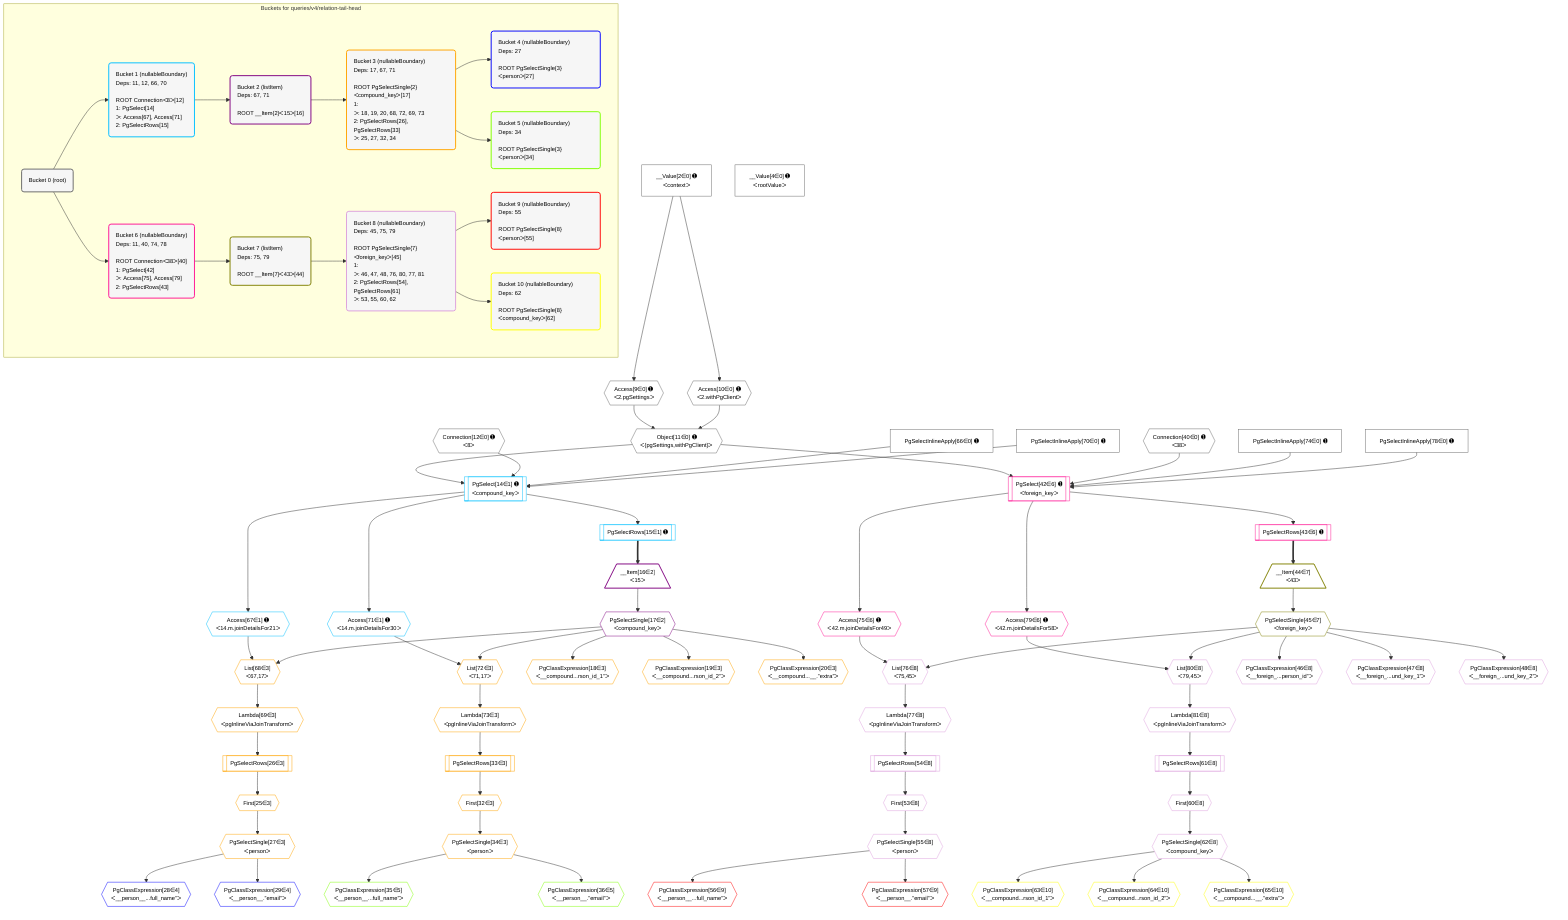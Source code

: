 %%{init: {'themeVariables': { 'fontSize': '12px'}}}%%
graph TD
    classDef path fill:#eee,stroke:#000,color:#000
    classDef plan fill:#fff,stroke-width:1px,color:#000
    classDef itemplan fill:#fff,stroke-width:2px,color:#000
    classDef unbatchedplan fill:#dff,stroke-width:1px,color:#000
    classDef sideeffectplan fill:#fcc,stroke-width:2px,color:#000
    classDef bucket fill:#f6f6f6,color:#000,stroke-width:2px,text-align:left


    %% plan dependencies
    Object11{{"Object[11∈0] ➊<br />ᐸ{pgSettings,withPgClient}ᐳ"}}:::plan
    Access9{{"Access[9∈0] ➊<br />ᐸ2.pgSettingsᐳ"}}:::plan
    Access10{{"Access[10∈0] ➊<br />ᐸ2.withPgClientᐳ"}}:::plan
    Access9 & Access10 --> Object11
    __Value2["__Value[2∈0] ➊<br />ᐸcontextᐳ"]:::plan
    __Value2 --> Access9
    __Value2 --> Access10
    __Value4["__Value[4∈0] ➊<br />ᐸrootValueᐳ"]:::plan
    Connection12{{"Connection[12∈0] ➊<br />ᐸ8ᐳ"}}:::plan
    Connection40{{"Connection[40∈0] ➊<br />ᐸ38ᐳ"}}:::plan
    PgSelectInlineApply66["PgSelectInlineApply[66∈0] ➊"]:::plan
    PgSelectInlineApply70["PgSelectInlineApply[70∈0] ➊"]:::plan
    PgSelectInlineApply74["PgSelectInlineApply[74∈0] ➊"]:::plan
    PgSelectInlineApply78["PgSelectInlineApply[78∈0] ➊"]:::plan
    PgSelect14[["PgSelect[14∈1] ➊<br />ᐸcompound_keyᐳ"]]:::plan
    Object11 & Connection12 & PgSelectInlineApply66 & PgSelectInlineApply70 --> PgSelect14
    PgSelectRows15[["PgSelectRows[15∈1] ➊"]]:::plan
    PgSelect14 --> PgSelectRows15
    Access67{{"Access[67∈1] ➊<br />ᐸ14.m.joinDetailsFor21ᐳ"}}:::plan
    PgSelect14 --> Access67
    Access71{{"Access[71∈1] ➊<br />ᐸ14.m.joinDetailsFor30ᐳ"}}:::plan
    PgSelect14 --> Access71
    __Item16[/"__Item[16∈2]<br />ᐸ15ᐳ"\]:::itemplan
    PgSelectRows15 ==> __Item16
    PgSelectSingle17{{"PgSelectSingle[17∈2]<br />ᐸcompound_keyᐳ"}}:::plan
    __Item16 --> PgSelectSingle17
    List68{{"List[68∈3]<br />ᐸ67,17ᐳ"}}:::plan
    Access67 & PgSelectSingle17 --> List68
    List72{{"List[72∈3]<br />ᐸ71,17ᐳ"}}:::plan
    Access71 & PgSelectSingle17 --> List72
    PgClassExpression18{{"PgClassExpression[18∈3]<br />ᐸ__compound...rson_id_1”ᐳ"}}:::plan
    PgSelectSingle17 --> PgClassExpression18
    PgClassExpression19{{"PgClassExpression[19∈3]<br />ᐸ__compound...rson_id_2”ᐳ"}}:::plan
    PgSelectSingle17 --> PgClassExpression19
    PgClassExpression20{{"PgClassExpression[20∈3]<br />ᐸ__compound...__.”extra”ᐳ"}}:::plan
    PgSelectSingle17 --> PgClassExpression20
    First25{{"First[25∈3]"}}:::plan
    PgSelectRows26[["PgSelectRows[26∈3]"]]:::plan
    PgSelectRows26 --> First25
    Lambda69{{"Lambda[69∈3]<br />ᐸpgInlineViaJoinTransformᐳ"}}:::plan
    Lambda69 --> PgSelectRows26
    PgSelectSingle27{{"PgSelectSingle[27∈3]<br />ᐸpersonᐳ"}}:::plan
    First25 --> PgSelectSingle27
    First32{{"First[32∈3]"}}:::plan
    PgSelectRows33[["PgSelectRows[33∈3]"]]:::plan
    PgSelectRows33 --> First32
    Lambda73{{"Lambda[73∈3]<br />ᐸpgInlineViaJoinTransformᐳ"}}:::plan
    Lambda73 --> PgSelectRows33
    PgSelectSingle34{{"PgSelectSingle[34∈3]<br />ᐸpersonᐳ"}}:::plan
    First32 --> PgSelectSingle34
    List68 --> Lambda69
    List72 --> Lambda73
    PgClassExpression28{{"PgClassExpression[28∈4]<br />ᐸ__person__...full_name”ᐳ"}}:::plan
    PgSelectSingle27 --> PgClassExpression28
    PgClassExpression29{{"PgClassExpression[29∈4]<br />ᐸ__person__.”email”ᐳ"}}:::plan
    PgSelectSingle27 --> PgClassExpression29
    PgClassExpression35{{"PgClassExpression[35∈5]<br />ᐸ__person__...full_name”ᐳ"}}:::plan
    PgSelectSingle34 --> PgClassExpression35
    PgClassExpression36{{"PgClassExpression[36∈5]<br />ᐸ__person__.”email”ᐳ"}}:::plan
    PgSelectSingle34 --> PgClassExpression36
    PgSelect42[["PgSelect[42∈6] ➊<br />ᐸforeign_keyᐳ"]]:::plan
    Object11 & Connection40 & PgSelectInlineApply74 & PgSelectInlineApply78 --> PgSelect42
    PgSelectRows43[["PgSelectRows[43∈6] ➊"]]:::plan
    PgSelect42 --> PgSelectRows43
    Access75{{"Access[75∈6] ➊<br />ᐸ42.m.joinDetailsFor49ᐳ"}}:::plan
    PgSelect42 --> Access75
    Access79{{"Access[79∈6] ➊<br />ᐸ42.m.joinDetailsFor58ᐳ"}}:::plan
    PgSelect42 --> Access79
    __Item44[/"__Item[44∈7]<br />ᐸ43ᐳ"\]:::itemplan
    PgSelectRows43 ==> __Item44
    PgSelectSingle45{{"PgSelectSingle[45∈7]<br />ᐸforeign_keyᐳ"}}:::plan
    __Item44 --> PgSelectSingle45
    List76{{"List[76∈8]<br />ᐸ75,45ᐳ"}}:::plan
    Access75 & PgSelectSingle45 --> List76
    List80{{"List[80∈8]<br />ᐸ79,45ᐳ"}}:::plan
    Access79 & PgSelectSingle45 --> List80
    PgClassExpression46{{"PgClassExpression[46∈8]<br />ᐸ__foreign_...person_id”ᐳ"}}:::plan
    PgSelectSingle45 --> PgClassExpression46
    PgClassExpression47{{"PgClassExpression[47∈8]<br />ᐸ__foreign_...und_key_1”ᐳ"}}:::plan
    PgSelectSingle45 --> PgClassExpression47
    PgClassExpression48{{"PgClassExpression[48∈8]<br />ᐸ__foreign_...und_key_2”ᐳ"}}:::plan
    PgSelectSingle45 --> PgClassExpression48
    First53{{"First[53∈8]"}}:::plan
    PgSelectRows54[["PgSelectRows[54∈8]"]]:::plan
    PgSelectRows54 --> First53
    Lambda77{{"Lambda[77∈8]<br />ᐸpgInlineViaJoinTransformᐳ"}}:::plan
    Lambda77 --> PgSelectRows54
    PgSelectSingle55{{"PgSelectSingle[55∈8]<br />ᐸpersonᐳ"}}:::plan
    First53 --> PgSelectSingle55
    First60{{"First[60∈8]"}}:::plan
    PgSelectRows61[["PgSelectRows[61∈8]"]]:::plan
    PgSelectRows61 --> First60
    Lambda81{{"Lambda[81∈8]<br />ᐸpgInlineViaJoinTransformᐳ"}}:::plan
    Lambda81 --> PgSelectRows61
    PgSelectSingle62{{"PgSelectSingle[62∈8]<br />ᐸcompound_keyᐳ"}}:::plan
    First60 --> PgSelectSingle62
    List76 --> Lambda77
    List80 --> Lambda81
    PgClassExpression56{{"PgClassExpression[56∈9]<br />ᐸ__person__...full_name”ᐳ"}}:::plan
    PgSelectSingle55 --> PgClassExpression56
    PgClassExpression57{{"PgClassExpression[57∈9]<br />ᐸ__person__.”email”ᐳ"}}:::plan
    PgSelectSingle55 --> PgClassExpression57
    PgClassExpression63{{"PgClassExpression[63∈10]<br />ᐸ__compound...rson_id_1”ᐳ"}}:::plan
    PgSelectSingle62 --> PgClassExpression63
    PgClassExpression64{{"PgClassExpression[64∈10]<br />ᐸ__compound...rson_id_2”ᐳ"}}:::plan
    PgSelectSingle62 --> PgClassExpression64
    PgClassExpression65{{"PgClassExpression[65∈10]<br />ᐸ__compound...__.”extra”ᐳ"}}:::plan
    PgSelectSingle62 --> PgClassExpression65

    %% define steps

    subgraph "Buckets for queries/v4/relation-tail-head"
    Bucket0("Bucket 0 (root)"):::bucket
    classDef bucket0 stroke:#696969
    class Bucket0,__Value2,__Value4,Access9,Access10,Object11,Connection12,Connection40,PgSelectInlineApply66,PgSelectInlineApply70,PgSelectInlineApply74,PgSelectInlineApply78 bucket0
    Bucket1("Bucket 1 (nullableBoundary)<br />Deps: 11, 12, 66, 70<br /><br />ROOT Connectionᐸ8ᐳ[12]<br />1: PgSelect[14]<br />ᐳ: Access[67], Access[71]<br />2: PgSelectRows[15]"):::bucket
    classDef bucket1 stroke:#00bfff
    class Bucket1,PgSelect14,PgSelectRows15,Access67,Access71 bucket1
    Bucket2("Bucket 2 (listItem)<br />Deps: 67, 71<br /><br />ROOT __Item{2}ᐸ15ᐳ[16]"):::bucket
    classDef bucket2 stroke:#7f007f
    class Bucket2,__Item16,PgSelectSingle17 bucket2
    Bucket3("Bucket 3 (nullableBoundary)<br />Deps: 17, 67, 71<br /><br />ROOT PgSelectSingle{2}ᐸcompound_keyᐳ[17]<br />1: <br />ᐳ: 18, 19, 20, 68, 72, 69, 73<br />2: PgSelectRows[26], PgSelectRows[33]<br />ᐳ: 25, 27, 32, 34"):::bucket
    classDef bucket3 stroke:#ffa500
    class Bucket3,PgClassExpression18,PgClassExpression19,PgClassExpression20,First25,PgSelectRows26,PgSelectSingle27,First32,PgSelectRows33,PgSelectSingle34,List68,Lambda69,List72,Lambda73 bucket3
    Bucket4("Bucket 4 (nullableBoundary)<br />Deps: 27<br /><br />ROOT PgSelectSingle{3}ᐸpersonᐳ[27]"):::bucket
    classDef bucket4 stroke:#0000ff
    class Bucket4,PgClassExpression28,PgClassExpression29 bucket4
    Bucket5("Bucket 5 (nullableBoundary)<br />Deps: 34<br /><br />ROOT PgSelectSingle{3}ᐸpersonᐳ[34]"):::bucket
    classDef bucket5 stroke:#7fff00
    class Bucket5,PgClassExpression35,PgClassExpression36 bucket5
    Bucket6("Bucket 6 (nullableBoundary)<br />Deps: 11, 40, 74, 78<br /><br />ROOT Connectionᐸ38ᐳ[40]<br />1: PgSelect[42]<br />ᐳ: Access[75], Access[79]<br />2: PgSelectRows[43]"):::bucket
    classDef bucket6 stroke:#ff1493
    class Bucket6,PgSelect42,PgSelectRows43,Access75,Access79 bucket6
    Bucket7("Bucket 7 (listItem)<br />Deps: 75, 79<br /><br />ROOT __Item{7}ᐸ43ᐳ[44]"):::bucket
    classDef bucket7 stroke:#808000
    class Bucket7,__Item44,PgSelectSingle45 bucket7
    Bucket8("Bucket 8 (nullableBoundary)<br />Deps: 45, 75, 79<br /><br />ROOT PgSelectSingle{7}ᐸforeign_keyᐳ[45]<br />1: <br />ᐳ: 46, 47, 48, 76, 80, 77, 81<br />2: PgSelectRows[54], PgSelectRows[61]<br />ᐳ: 53, 55, 60, 62"):::bucket
    classDef bucket8 stroke:#dda0dd
    class Bucket8,PgClassExpression46,PgClassExpression47,PgClassExpression48,First53,PgSelectRows54,PgSelectSingle55,First60,PgSelectRows61,PgSelectSingle62,List76,Lambda77,List80,Lambda81 bucket8
    Bucket9("Bucket 9 (nullableBoundary)<br />Deps: 55<br /><br />ROOT PgSelectSingle{8}ᐸpersonᐳ[55]"):::bucket
    classDef bucket9 stroke:#ff0000
    class Bucket9,PgClassExpression56,PgClassExpression57 bucket9
    Bucket10("Bucket 10 (nullableBoundary)<br />Deps: 62<br /><br />ROOT PgSelectSingle{8}ᐸcompound_keyᐳ[62]"):::bucket
    classDef bucket10 stroke:#ffff00
    class Bucket10,PgClassExpression63,PgClassExpression64,PgClassExpression65 bucket10
    Bucket0 --> Bucket1 & Bucket6
    Bucket1 --> Bucket2
    Bucket2 --> Bucket3
    Bucket3 --> Bucket4 & Bucket5
    Bucket6 --> Bucket7
    Bucket7 --> Bucket8
    Bucket8 --> Bucket9 & Bucket10
    end